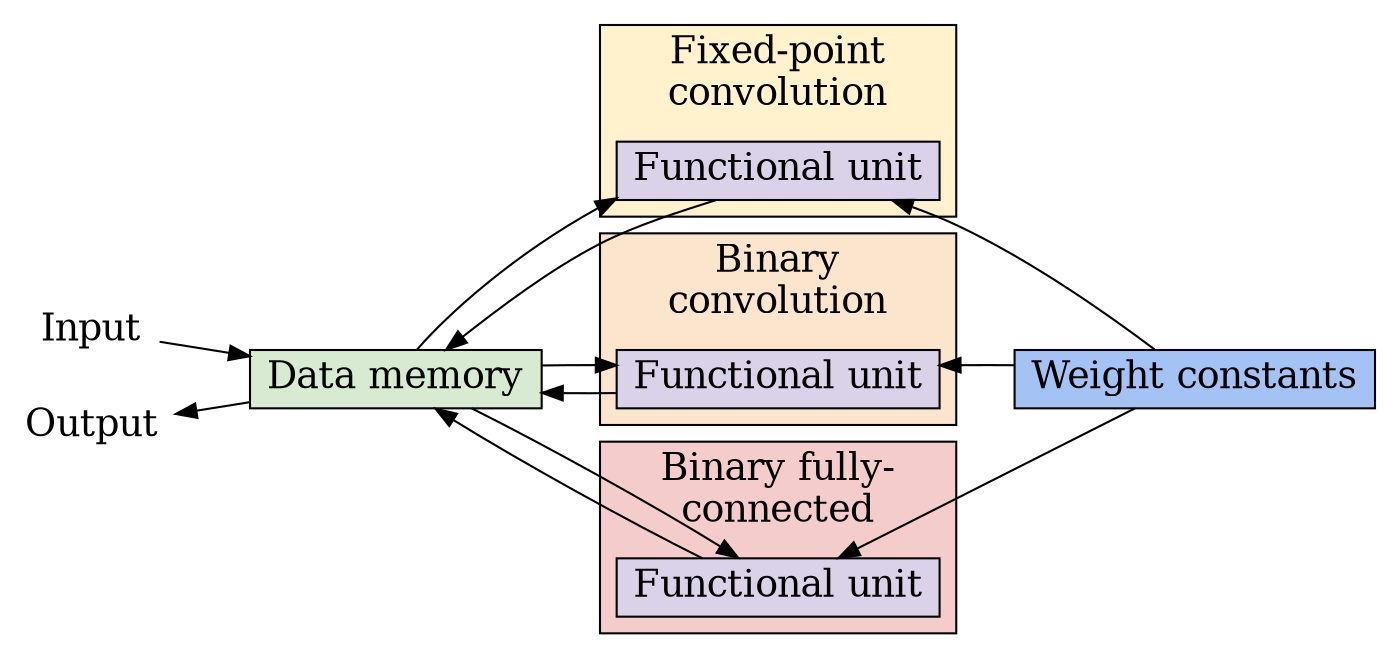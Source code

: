 digraph bnn
{
  graph [fontsize = 18, rankdir = LR];
  node [fontsize = 18, shape = box, style = filled, height = 0];
  edge [fontsize = 18];

  input [shape = none, style = "", label = "Input"];
  output [shape = none, style = "", label = "Output"];
  {input; output; rank = same}

  dmem [label = "Data memory", fillcolor = "#d9ead3"]

  subgraph cluster_0
  {
    rank = same;
    label = "Fixed-point\nconvolution";
    fillcolor = "#fff2cc";
    style = filled;
    fu_0 [label = "Functional unit", fillcolor = "#d9d2e9"];
  }
  subgraph cluster_1
  {
    rank = same;
    label = "Binary\nconvolution";
    fillcolor = "#fce5cd";
    style = filled;
    fu_1 [label = "Functional unit", fillcolor = "#d9d2e9"];
  }
  subgraph cluster_2
  {
    rank = same;
    label = "Binary fully-\nconnected";
    fillcolor = "#f4cccc";
    style = filled;
    fu_2 [label = "Functional unit", fillcolor = "#d9d2e9"];
  }
  
  wtmem [label = "Weight constants", fillcolor = "#a4c2f4"]

  input -> dmem;
  dmem -> fu_0;
  wtmem -> fu_0 [constraint = false];
  fu_0 -> dmem;
  dmem -> fu_1;
  wtmem -> fu_1 [constraint = false];
  fu_1 -> dmem;
  dmem -> fu_2;
  wtmem -> fu_2 [constraint = false];
  fu_2 -> dmem;
  dmem -> output;
  fu_1 -> wtmem [style = invis];
}

